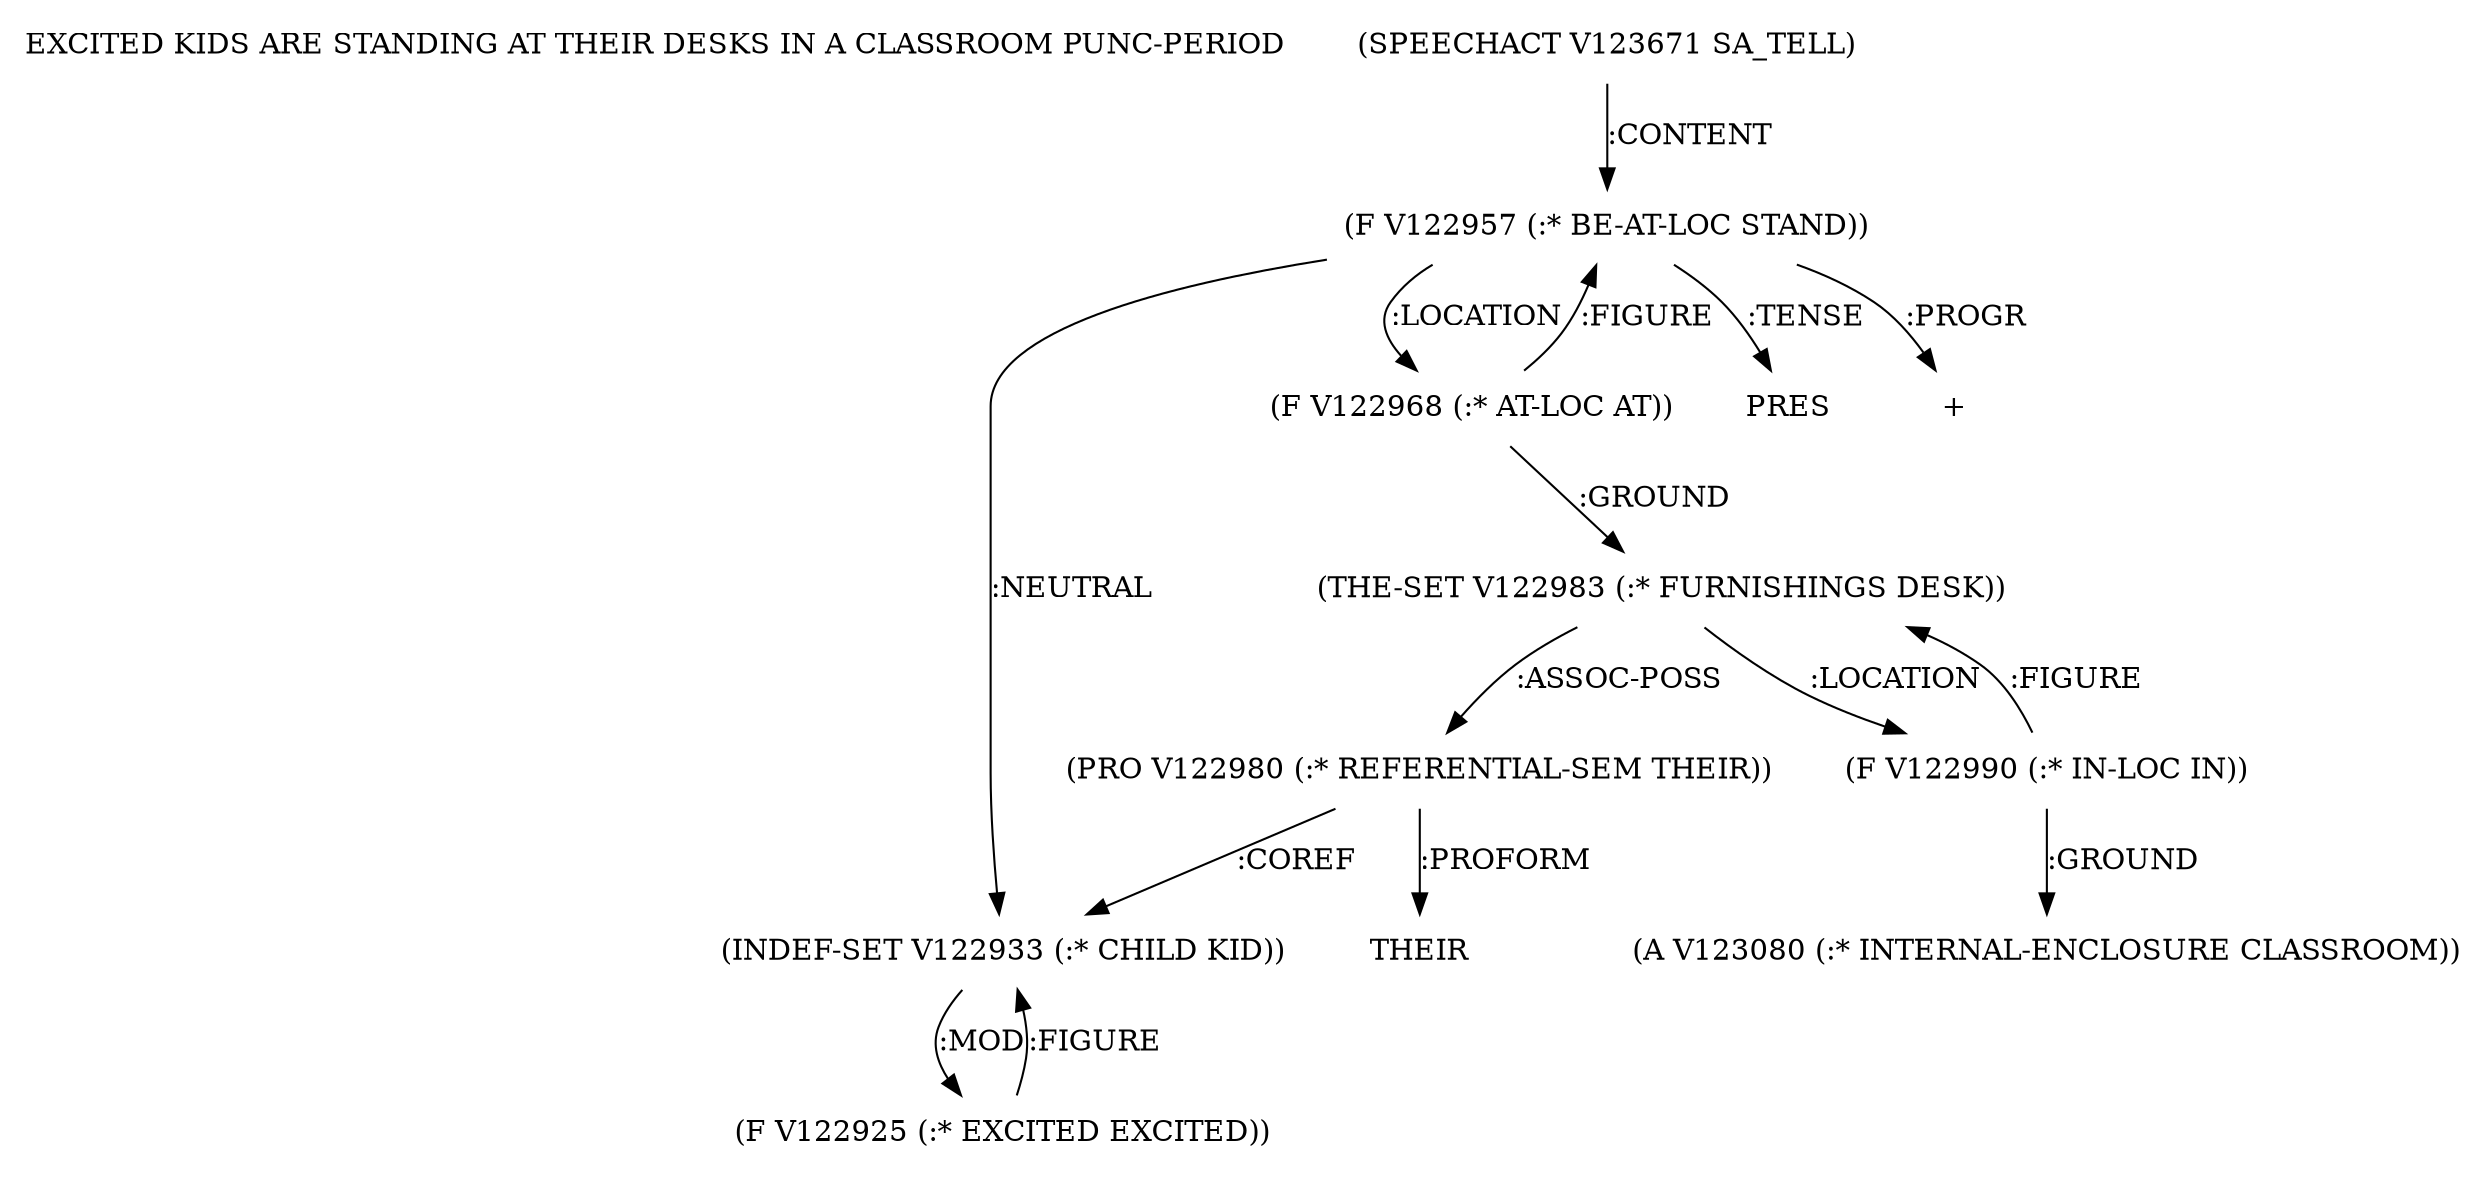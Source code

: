 digraph Terms {
  node [shape=none]
  "EXCITED KIDS ARE STANDING AT THEIR DESKS IN A CLASSROOM PUNC-PERIOD"
  "V123671" [label="(SPEECHACT V123671 SA_TELL)"]
  "V123671" -> "V122957" [label=":CONTENT"]
  "V122957" [label="(F V122957 (:* BE-AT-LOC STAND))"]
  "V122957" -> "V122933" [label=":NEUTRAL"]
  "V122957" -> "V122968" [label=":LOCATION"]
  "V122957" -> "NT126396" [label=":TENSE"]
  "NT126396" [label="PRES"]
  "V122957" -> "NT126397" [label=":PROGR"]
  "NT126397" [label="+"]
  "V122933" [label="(INDEF-SET V122933 (:* CHILD KID))"]
  "V122933" -> "V122925" [label=":MOD"]
  "V122925" [label="(F V122925 (:* EXCITED EXCITED))"]
  "V122925" -> "V122933" [label=":FIGURE"]
  "V122968" [label="(F V122968 (:* AT-LOC AT))"]
  "V122968" -> "V122983" [label=":GROUND"]
  "V122968" -> "V122957" [label=":FIGURE"]
  "V122983" [label="(THE-SET V122983 (:* FURNISHINGS DESK))"]
  "V122983" -> "V122980" [label=":ASSOC-POSS"]
  "V122983" -> "V122990" [label=":LOCATION"]
  "V122980" [label="(PRO V122980 (:* REFERENTIAL-SEM THEIR))"]
  "V122980" -> "NT126398" [label=":PROFORM"]
  "NT126398" [label="THEIR"]
  "V122980" -> "V122933" [label=":COREF"]
  "V122990" [label="(F V122990 (:* IN-LOC IN))"]
  "V122990" -> "V123080" [label=":GROUND"]
  "V122990" -> "V122983" [label=":FIGURE"]
  "V123080" [label="(A V123080 (:* INTERNAL-ENCLOSURE CLASSROOM))"]
}
